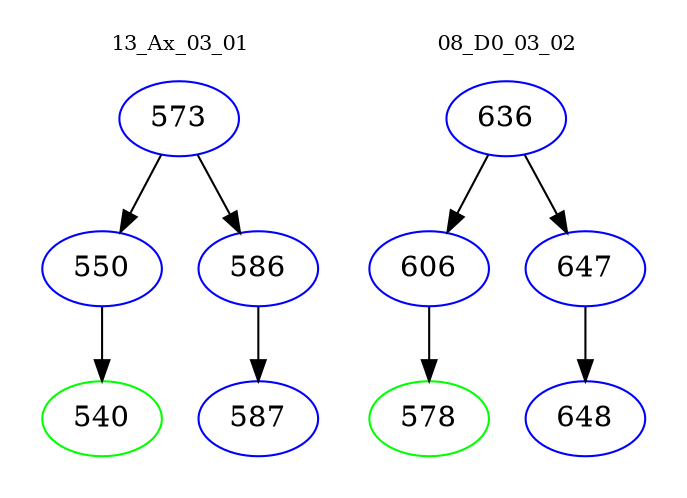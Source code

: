 digraph{
subgraph cluster_0 {
color = white
label = "13_Ax_03_01";
fontsize=10;
T0_573 [label="573", color="blue"]
T0_573 -> T0_550 [color="black"]
T0_550 [label="550", color="blue"]
T0_550 -> T0_540 [color="black"]
T0_540 [label="540", color="green"]
T0_573 -> T0_586 [color="black"]
T0_586 [label="586", color="blue"]
T0_586 -> T0_587 [color="black"]
T0_587 [label="587", color="blue"]
}
subgraph cluster_1 {
color = white
label = "08_D0_03_02";
fontsize=10;
T1_636 [label="636", color="blue"]
T1_636 -> T1_606 [color="black"]
T1_606 [label="606", color="blue"]
T1_606 -> T1_578 [color="black"]
T1_578 [label="578", color="green"]
T1_636 -> T1_647 [color="black"]
T1_647 [label="647", color="blue"]
T1_647 -> T1_648 [color="black"]
T1_648 [label="648", color="blue"]
}
}
